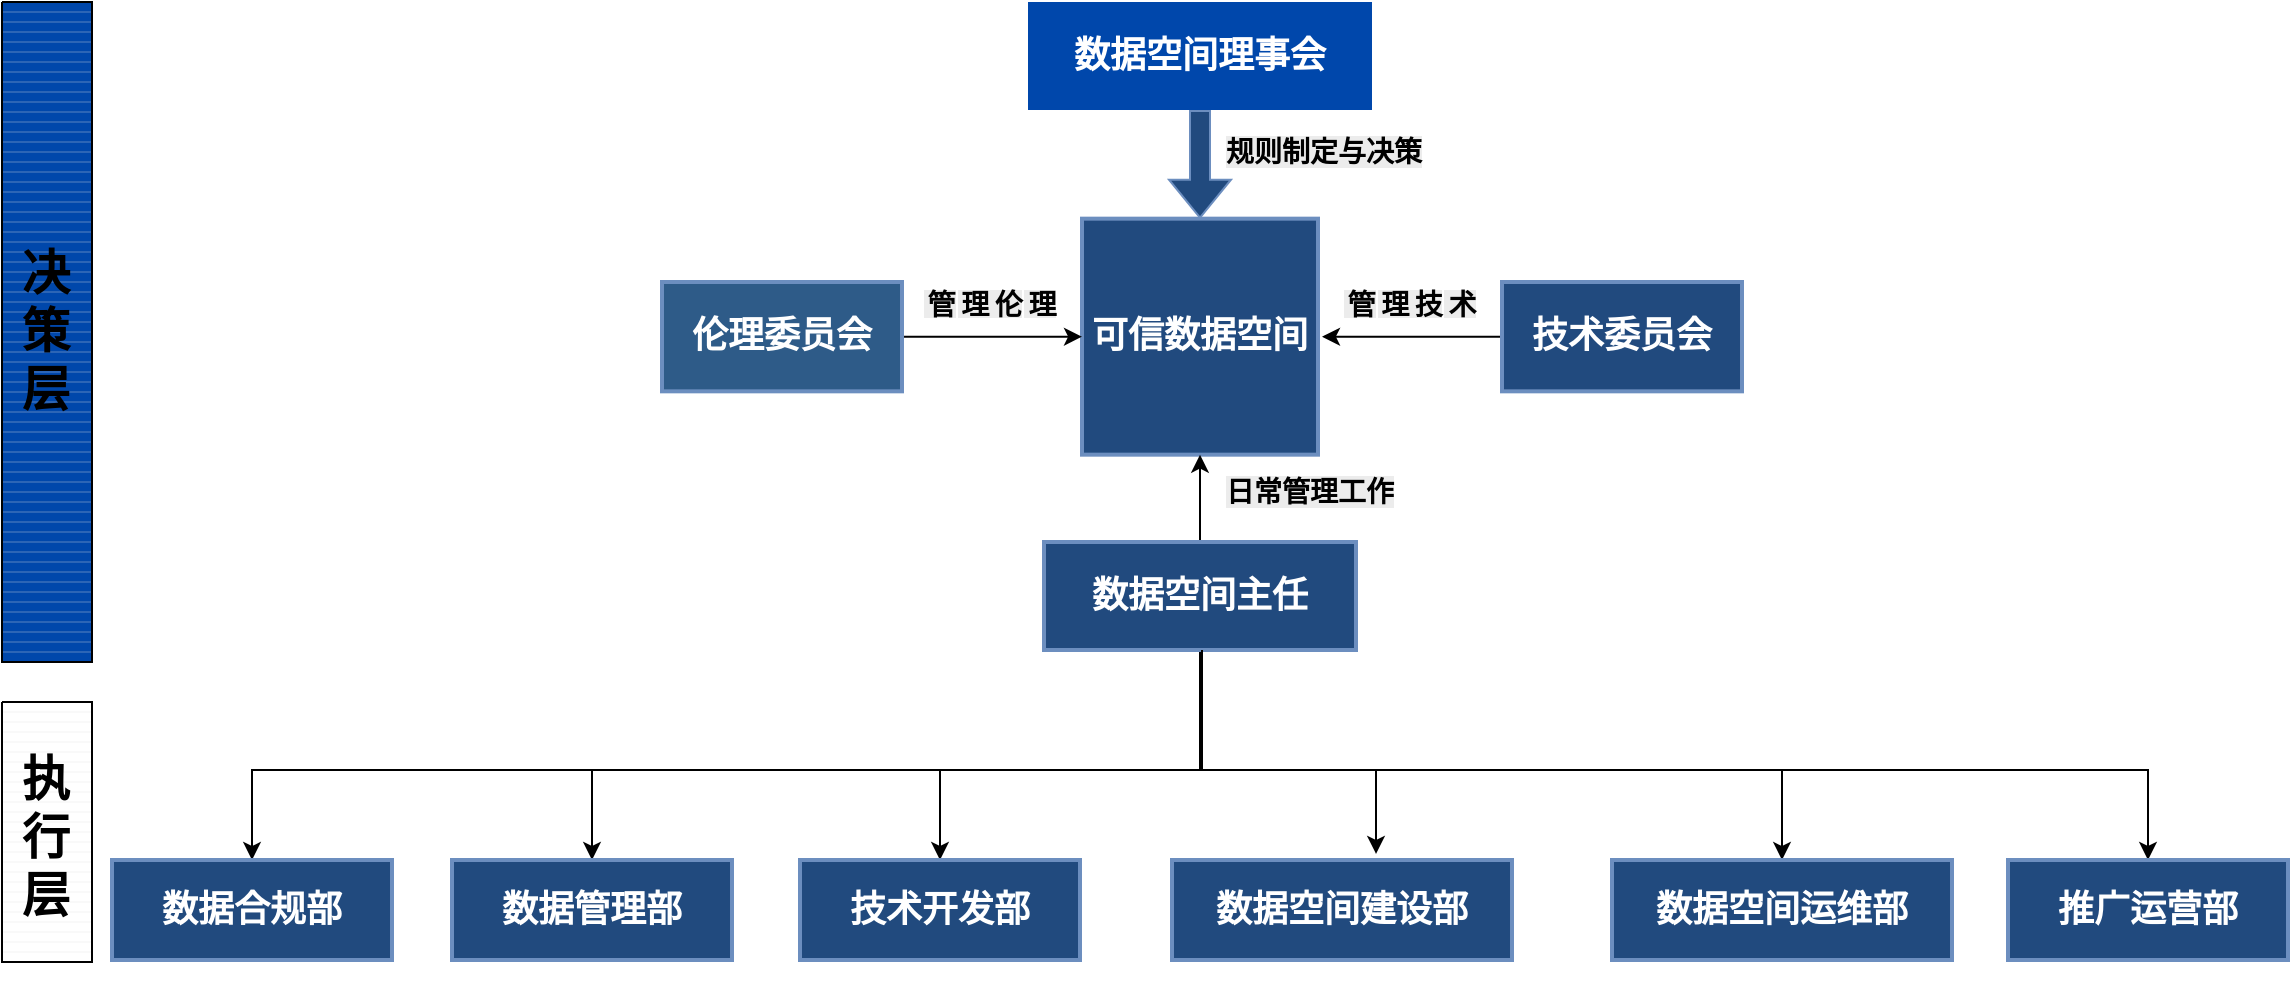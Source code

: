 <mxfile version="26.2.12">
  <diagram id="prtHgNgQTEPvFCAcTncT" name="Page-1">
    <mxGraphModel dx="873" dy="476" grid="1" gridSize="10" guides="1" tooltips="1" connect="1" arrows="1" fold="1" page="1" pageScale="1" pageWidth="827" pageHeight="1169" math="0" shadow="0">
      <root>
        <mxCell id="0" />
        <mxCell id="1" parent="0" />
        <mxCell id="n8PuyOx6uOkXC0G1h50T-67" value="数据空间理事会" style="whiteSpace=wrap;strokeWidth=2;fontSize=18;fillColor=#0047AB;strokeColor=none;fontStyle=1;fontColor=#FFFFFF;fillStyle=auto;" parent="1" vertex="1">
          <mxGeometry x="773" y="210" width="172" height="54" as="geometry" />
        </mxCell>
        <mxCell id="n8PuyOx6uOkXC0G1h50T-68" value="可信数据空间" style="aspect=fixed;strokeWidth=2;whiteSpace=wrap;container=0;flipV=1;fontSize=18;fillColor=#214A7E;strokeColor=#6C8EBF;fontStyle=1;fontColor=#FFFFFF;" parent="1" vertex="1">
          <mxGeometry x="800" y="318.333" width="118" height="118" as="geometry" />
        </mxCell>
        <mxCell id="XHmBVnbhQlNH2gRXufJ--2" style="edgeStyle=orthogonalEdgeStyle;rounded=0;orthogonalLoop=1;jettySize=auto;html=1;entryX=0.5;entryY=0;entryDx=0;entryDy=0;strokeWidth=1;" parent="1" source="n8PuyOx6uOkXC0G1h50T-69" target="XHmBVnbhQlNH2gRXufJ--1" edge="1">
          <mxGeometry relative="1" as="geometry">
            <Array as="points">
              <mxPoint x="859" y="594" />
              <mxPoint x="385" y="594" />
            </Array>
          </mxGeometry>
        </mxCell>
        <mxCell id="XHmBVnbhQlNH2gRXufJ--3" style="edgeStyle=orthogonalEdgeStyle;rounded=0;orthogonalLoop=1;jettySize=auto;html=1;entryX=0.5;entryY=0;entryDx=0;entryDy=0;strokeWidth=1;" parent="1" source="n8PuyOx6uOkXC0G1h50T-69" target="n8PuyOx6uOkXC0G1h50T-74" edge="1">
          <mxGeometry relative="1" as="geometry">
            <Array as="points">
              <mxPoint x="860" y="594" />
              <mxPoint x="555" y="594" />
            </Array>
          </mxGeometry>
        </mxCell>
        <mxCell id="XHmBVnbhQlNH2gRXufJ--5" style="edgeStyle=orthogonalEdgeStyle;rounded=0;orthogonalLoop=1;jettySize=auto;html=1;entryX=0.5;entryY=0;entryDx=0;entryDy=0;strokeWidth=1;" parent="1" source="n8PuyOx6uOkXC0G1h50T-69" target="n8PuyOx6uOkXC0G1h50T-75" edge="1">
          <mxGeometry relative="1" as="geometry">
            <Array as="points">
              <mxPoint x="860" y="594" />
              <mxPoint x="729" y="594" />
            </Array>
          </mxGeometry>
        </mxCell>
        <mxCell id="XHmBVnbhQlNH2gRXufJ--7" style="edgeStyle=orthogonalEdgeStyle;rounded=0;orthogonalLoop=1;jettySize=auto;html=1;entryX=0.5;entryY=0;entryDx=0;entryDy=0;strokeWidth=1;" parent="1" source="n8PuyOx6uOkXC0G1h50T-69" target="n8PuyOx6uOkXC0G1h50T-77" edge="1">
          <mxGeometry relative="1" as="geometry">
            <Array as="points">
              <mxPoint x="860" y="594" />
              <mxPoint x="1150" y="594" />
            </Array>
          </mxGeometry>
        </mxCell>
        <mxCell id="XHmBVnbhQlNH2gRXufJ--8" style="edgeStyle=orthogonalEdgeStyle;rounded=0;orthogonalLoop=1;jettySize=auto;html=1;entryX=0.5;entryY=0;entryDx=0;entryDy=0;strokeWidth=1;" parent="1" source="n8PuyOx6uOkXC0G1h50T-69" target="n8PuyOx6uOkXC0G1h50T-78" edge="1">
          <mxGeometry relative="1" as="geometry">
            <Array as="points">
              <mxPoint x="860" y="594" />
              <mxPoint x="1333" y="594" />
            </Array>
          </mxGeometry>
        </mxCell>
        <mxCell id="W7ZJWf5lDFY1amtUbJgj-18" style="edgeStyle=orthogonalEdgeStyle;rounded=0;orthogonalLoop=1;jettySize=auto;html=1;entryX=0.5;entryY=1;entryDx=0;entryDy=0;" edge="1" parent="1" source="n8PuyOx6uOkXC0G1h50T-69" target="n8PuyOx6uOkXC0G1h50T-68">
          <mxGeometry relative="1" as="geometry" />
        </mxCell>
        <mxCell id="n8PuyOx6uOkXC0G1h50T-69" value="数据空间主任" style="whiteSpace=wrap;strokeWidth=2;fontSize=18;fillColor=#214A7E;strokeColor=#6C8EBF;fontStyle=1;fontColor=#FFFFFF;" parent="1" vertex="1">
          <mxGeometry x="781" y="480" width="156" height="54" as="geometry" />
        </mxCell>
        <mxCell id="n8PuyOx6uOkXC0G1h50T-105" value="" style="shape=flexArrow;endArrow=classic;html=1;rounded=0;entryX=0.5;entryY=0;entryDx=0;entryDy=0;exitX=0.5;exitY=1;exitDx=0;exitDy=0;fontSize=18;fillColor=#214A7E;strokeColor=#6c8ebf;fontStyle=1;fontColor=#FFFFFF;" parent="1" source="n8PuyOx6uOkXC0G1h50T-67" target="n8PuyOx6uOkXC0G1h50T-68" edge="1">
          <mxGeometry width="50" height="50" relative="1" as="geometry">
            <mxPoint x="823" y="270" as="sourcePoint" />
            <mxPoint x="863" y="220" as="targetPoint" />
          </mxGeometry>
        </mxCell>
        <mxCell id="XHmBVnbhQlNH2gRXufJ--6" style="edgeStyle=orthogonalEdgeStyle;rounded=0;orthogonalLoop=1;jettySize=auto;html=1;entryX=0.6;entryY=-0.061;entryDx=0;entryDy=0;entryPerimeter=0;strokeWidth=1;" parent="1" source="n8PuyOx6uOkXC0G1h50T-69" target="n8PuyOx6uOkXC0G1h50T-76" edge="1">
          <mxGeometry relative="1" as="geometry">
            <Array as="points">
              <mxPoint x="860" y="594" />
              <mxPoint x="947" y="594" />
            </Array>
          </mxGeometry>
        </mxCell>
        <mxCell id="XHmBVnbhQlNH2gRXufJ--10" value="" style="group" parent="1" vertex="1" connectable="0">
          <mxGeometry x="315" y="639" width="1088" height="50" as="geometry" />
        </mxCell>
        <mxCell id="n8PuyOx6uOkXC0G1h50T-74" value="数据管理部" style="whiteSpace=wrap;strokeWidth=2;fontSize=18;fillColor=#214A7E;strokeColor=#6C8EBF;fontStyle=1;fontColor=#FFFFFF;" parent="XHmBVnbhQlNH2gRXufJ--10" vertex="1">
          <mxGeometry x="170" width="140" height="50" as="geometry" />
        </mxCell>
        <mxCell id="n8PuyOx6uOkXC0G1h50T-75" value="技术开发部" style="whiteSpace=wrap;strokeWidth=2;fontSize=18;fillColor=#214A7E;strokeColor=#6C8EBF;fontStyle=1;fontColor=#FFFFFF;" parent="XHmBVnbhQlNH2gRXufJ--10" vertex="1">
          <mxGeometry x="344" width="140" height="50" as="geometry" />
        </mxCell>
        <mxCell id="n8PuyOx6uOkXC0G1h50T-76" value="数据空间建设部" style="whiteSpace=wrap;strokeWidth=2;fontSize=18;fillColor=#214A7E;strokeColor=#6C8EBF;fontStyle=1;fontColor=#FFFFFF;" parent="XHmBVnbhQlNH2gRXufJ--10" vertex="1">
          <mxGeometry x="530" width="170" height="50" as="geometry" />
        </mxCell>
        <mxCell id="n8PuyOx6uOkXC0G1h50T-77" value="数据空间运维部" style="whiteSpace=wrap;strokeWidth=2;fontSize=18;fillColor=#214A7E;strokeColor=#6C8EBF;fontStyle=1;fontColor=#FFFFFF;" parent="XHmBVnbhQlNH2gRXufJ--10" vertex="1">
          <mxGeometry x="750" width="170" height="50" as="geometry" />
        </mxCell>
        <mxCell id="n8PuyOx6uOkXC0G1h50T-78" value="推广运营部" style="whiteSpace=wrap;strokeWidth=2;fontSize=18;fillColor=#214A7E;strokeColor=#6C8EBF;fontStyle=1;fontColor=#FFFFFF;" parent="XHmBVnbhQlNH2gRXufJ--10" vertex="1">
          <mxGeometry x="948" width="140" height="50" as="geometry" />
        </mxCell>
        <mxCell id="XHmBVnbhQlNH2gRXufJ--1" value="数据合规部" style="whiteSpace=wrap;strokeWidth=2;fontSize=18;fillColor=#214A7E;strokeColor=#6C8EBF;fontStyle=1;fontColor=#FFFFFF;" parent="XHmBVnbhQlNH2gRXufJ--10" vertex="1">
          <mxGeometry width="140" height="50" as="geometry" />
        </mxCell>
        <mxCell id="W7ZJWf5lDFY1amtUbJgj-3" style="edgeStyle=orthogonalEdgeStyle;rounded=0;orthogonalLoop=1;jettySize=auto;html=1;" edge="1" parent="1" source="n8PuyOx6uOkXC0G1h50T-70">
          <mxGeometry relative="1" as="geometry">
            <mxPoint x="920" y="377.333" as="targetPoint" />
          </mxGeometry>
        </mxCell>
        <mxCell id="n8PuyOx6uOkXC0G1h50T-70" value="技术委员会" style="whiteSpace=wrap;strokeWidth=2;fontSize=18;fillColor=#214A7E;strokeColor=#6C8EBF;fontStyle=1;fontColor=#FFFFFF;" parent="1" vertex="1">
          <mxGeometry x="1010" y="350" width="120" height="54.667" as="geometry" />
        </mxCell>
        <mxCell id="W7ZJWf5lDFY1amtUbJgj-2" style="edgeStyle=orthogonalEdgeStyle;rounded=0;orthogonalLoop=1;jettySize=auto;html=1;entryX=0;entryY=0.5;entryDx=0;entryDy=0;fontFamily=Times New Roman;" edge="1" parent="1" source="n8PuyOx6uOkXC0G1h50T-71" target="n8PuyOx6uOkXC0G1h50T-68">
          <mxGeometry relative="1" as="geometry" />
        </mxCell>
        <mxCell id="W7ZJWf5lDFY1amtUbJgj-4" value="&lt;span style=&quot;text-wrap: wrap; background-color: rgb(236, 236, 236);&quot;&gt;&lt;font face=&quot;Helvetica&quot;&gt;管理伦理&lt;/font&gt;&lt;/span&gt;" style="edgeLabel;html=1;align=left;verticalAlign=middle;resizable=0;points=[];labelPosition=left;verticalLabelPosition=middle;textDirection=vertical-lr;fontFamily=Helvetica;fontSize=14;spacing=0;fontStyle=1" vertex="1" connectable="0" parent="W7ZJWf5lDFY1amtUbJgj-2">
          <mxGeometry relative="1" as="geometry">
            <mxPoint x="-35" y="-17" as="offset" />
          </mxGeometry>
        </mxCell>
        <mxCell id="n8PuyOx6uOkXC0G1h50T-71" value="伦理委员会" style="whiteSpace=wrap;strokeWidth=2;fontSize=18;fillColor=#2E5B88;strokeColor=#6C8EBF;fontStyle=1;fontColor=#FFFFFF;" parent="1" vertex="1">
          <mxGeometry x="590" y="350" width="120" height="54.667" as="geometry" />
        </mxCell>
        <mxCell id="W7ZJWf5lDFY1amtUbJgj-7" value="&lt;span style=&quot;text-wrap: wrap; background-color: rgb(236, 236, 236);&quot;&gt;&lt;font face=&quot;Helvetica&quot;&gt;管理技术&lt;/font&gt;&lt;/span&gt;" style="edgeLabel;html=1;align=left;verticalAlign=middle;resizable=0;points=[];labelPosition=left;verticalLabelPosition=middle;textDirection=vertical-lr;fontFamily=Helvetica;fontSize=14;spacing=0;fontStyle=1" vertex="1" connectable="0" parent="1">
          <mxGeometry x="930" y="360.003" as="geometry" />
        </mxCell>
        <mxCell id="W7ZJWf5lDFY1amtUbJgj-9" value="&lt;span style=&quot;color: rgb(0, 0, 0); font-family: Helvetica; font-style: normal; font-variant-ligatures: normal; font-variant-caps: normal; letter-spacing: normal; orphans: 2; text-align: center; text-indent: 0px; text-transform: none; widows: 2; word-spacing: 0px; -webkit-text-stroke-width: 0px; white-space: normal; background-color: rgb(236, 236, 236); text-decoration-thickness: initial; text-decoration-style: initial; text-decoration-color: initial; float: none; display: inline !important;&quot;&gt;&lt;b&gt;规则制定与决策&lt;/b&gt;&lt;/span&gt;" style="text;whiteSpace=wrap;html=1;fontSize=14;" vertex="1" parent="1">
          <mxGeometry x="870" y="270" width="100" height="30" as="geometry" />
        </mxCell>
        <mxCell id="W7ZJWf5lDFY1amtUbJgj-11" value="&lt;span style=&quot;color: rgb(0, 0, 0); font-family: Helvetica; font-style: normal; font-variant-ligatures: normal; font-variant-caps: normal; letter-spacing: normal; orphans: 2; text-align: center; text-indent: 0px; text-transform: none; widows: 2; word-spacing: 0px; -webkit-text-stroke-width: 0px; white-space: normal; background-color: rgb(236, 236, 236); text-decoration-thickness: initial; text-decoration-style: initial; text-decoration-color: initial; float: none; display: inline !important;&quot;&gt;日常管理工作&lt;/span&gt;" style="text;whiteSpace=wrap;html=1;fontStyle=1;fontSize=14;" vertex="1" parent="1">
          <mxGeometry x="870" y="440" width="90" height="30" as="geometry" />
        </mxCell>
        <mxCell id="W7ZJWf5lDFY1amtUbJgj-12" value="" style="verticalLabelPosition=bottom;verticalAlign=top;html=1;shape=mxgraph.basic.patternFillRect;fillStyle=hor;step=5;fillStrokeWidth=0.2;fillStrokeColor=#dddddd;fillColor=#0047AB;" vertex="1" parent="1">
          <mxGeometry x="260" y="210" width="45" height="330" as="geometry" />
        </mxCell>
        <mxCell id="W7ZJWf5lDFY1amtUbJgj-13" value="" style="verticalLabelPosition=bottom;verticalAlign=top;html=1;shape=mxgraph.basic.patternFillRect;fillStyle=hor;step=5;fillStrokeWidth=0.2;fillStrokeColor=#dddddd;" vertex="1" parent="1">
          <mxGeometry x="260" y="560" width="45" height="130" as="geometry" />
        </mxCell>
        <mxCell id="W7ZJWf5lDFY1amtUbJgj-15" value="决策层" style="text;whiteSpace=wrap;fontSize=24;verticalAlign=middle;fontStyle=1" vertex="1" parent="1">
          <mxGeometry x="267.5" y="297" width="30" height="156" as="geometry" />
        </mxCell>
        <mxCell id="W7ZJWf5lDFY1amtUbJgj-16" value="执行层" style="text;whiteSpace=wrap;fontSize=24;verticalAlign=middle;fontStyle=1" vertex="1" parent="1">
          <mxGeometry x="267.5" y="550" width="30" height="156" as="geometry" />
        </mxCell>
      </root>
    </mxGraphModel>
  </diagram>
</mxfile>
